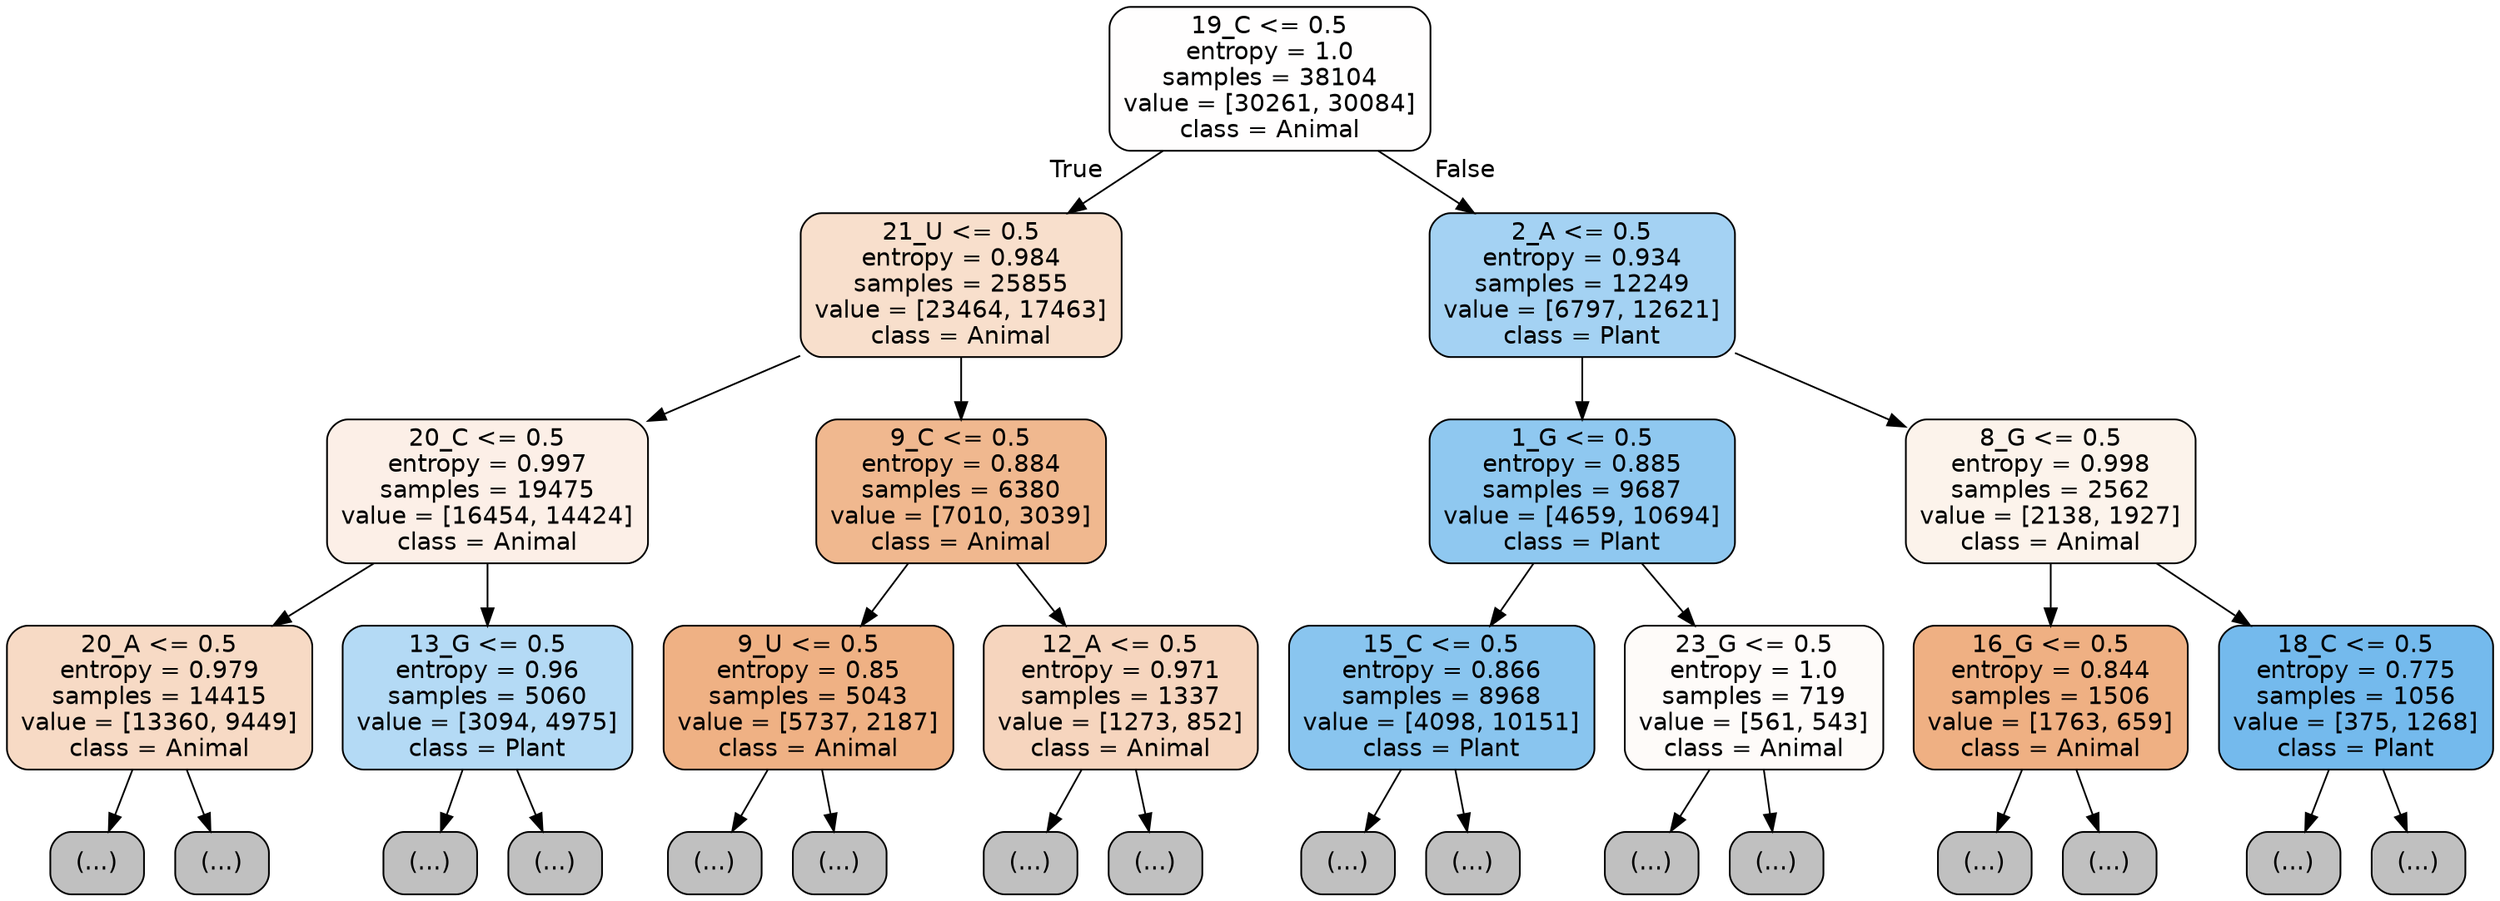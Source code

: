 digraph Tree {
node [shape=box, style="filled, rounded", color="black", fontname="helvetica"] ;
edge [fontname="helvetica"] ;
0 [label="19_C <= 0.5\nentropy = 1.0\nsamples = 38104\nvalue = [30261, 30084]\nclass = Animal", fillcolor="#fffefe"] ;
1 [label="21_U <= 0.5\nentropy = 0.984\nsamples = 25855\nvalue = [23464, 17463]\nclass = Animal", fillcolor="#f8dfcc"] ;
0 -> 1 [labeldistance=2.5, labelangle=45, headlabel="True"] ;
2 [label="20_C <= 0.5\nentropy = 0.997\nsamples = 19475\nvalue = [16454, 14424]\nclass = Animal", fillcolor="#fcefe7"] ;
1 -> 2 ;
3 [label="20_A <= 0.5\nentropy = 0.979\nsamples = 14415\nvalue = [13360, 9449]\nclass = Animal", fillcolor="#f7dac5"] ;
2 -> 3 ;
4 [label="(...)", fillcolor="#C0C0C0"] ;
3 -> 4 ;
5747 [label="(...)", fillcolor="#C0C0C0"] ;
3 -> 5747 ;
7826 [label="13_G <= 0.5\nentropy = 0.96\nsamples = 5060\nvalue = [3094, 4975]\nclass = Plant", fillcolor="#b4daf5"] ;
2 -> 7826 ;
7827 [label="(...)", fillcolor="#C0C0C0"] ;
7826 -> 7827 ;
9396 [label="(...)", fillcolor="#C0C0C0"] ;
7826 -> 9396 ;
9975 [label="9_C <= 0.5\nentropy = 0.884\nsamples = 6380\nvalue = [7010, 3039]\nclass = Animal", fillcolor="#f0b88f"] ;
1 -> 9975 ;
9976 [label="9_U <= 0.5\nentropy = 0.85\nsamples = 5043\nvalue = [5737, 2187]\nclass = Animal", fillcolor="#efb184"] ;
9975 -> 9976 ;
9977 [label="(...)", fillcolor="#C0C0C0"] ;
9976 -> 9977 ;
11308 [label="(...)", fillcolor="#C0C0C0"] ;
9976 -> 11308 ;
12125 [label="12_A <= 0.5\nentropy = 0.971\nsamples = 1337\nvalue = [1273, 852]\nclass = Animal", fillcolor="#f6d5be"] ;
9975 -> 12125 ;
12126 [label="(...)", fillcolor="#C0C0C0"] ;
12125 -> 12126 ;
12557 [label="(...)", fillcolor="#C0C0C0"] ;
12125 -> 12557 ;
12670 [label="2_A <= 0.5\nentropy = 0.934\nsamples = 12249\nvalue = [6797, 12621]\nclass = Plant", fillcolor="#a4d2f3"] ;
0 -> 12670 [labeldistance=2.5, labelangle=-45, headlabel="False"] ;
12671 [label="1_G <= 0.5\nentropy = 0.885\nsamples = 9687\nvalue = [4659, 10694]\nclass = Plant", fillcolor="#8fc8f0"] ;
12670 -> 12671 ;
12672 [label="15_C <= 0.5\nentropy = 0.866\nsamples = 8968\nvalue = [4098, 10151]\nclass = Plant", fillcolor="#89c5ef"] ;
12671 -> 12672 ;
12673 [label="(...)", fillcolor="#C0C0C0"] ;
12672 -> 12673 ;
14674 [label="(...)", fillcolor="#C0C0C0"] ;
12672 -> 14674 ;
15299 [label="23_G <= 0.5\nentropy = 1.0\nsamples = 719\nvalue = [561, 543]\nclass = Animal", fillcolor="#fefbf9"] ;
12671 -> 15299 ;
15300 [label="(...)", fillcolor="#C0C0C0"] ;
15299 -> 15300 ;
15675 [label="(...)", fillcolor="#C0C0C0"] ;
15299 -> 15675 ;
15702 [label="8_G <= 0.5\nentropy = 0.998\nsamples = 2562\nvalue = [2138, 1927]\nclass = Animal", fillcolor="#fcf3eb"] ;
12670 -> 15702 ;
15703 [label="16_G <= 0.5\nentropy = 0.844\nsamples = 1506\nvalue = [1763, 659]\nclass = Animal", fillcolor="#efb083"] ;
15702 -> 15703 ;
15704 [label="(...)", fillcolor="#C0C0C0"] ;
15703 -> 15704 ;
16275 [label="(...)", fillcolor="#C0C0C0"] ;
15703 -> 16275 ;
16466 [label="18_C <= 0.5\nentropy = 0.775\nsamples = 1056\nvalue = [375, 1268]\nclass = Plant", fillcolor="#74baed"] ;
15702 -> 16466 ;
16467 [label="(...)", fillcolor="#C0C0C0"] ;
16466 -> 16467 ;
16670 [label="(...)", fillcolor="#C0C0C0"] ;
16466 -> 16670 ;
}